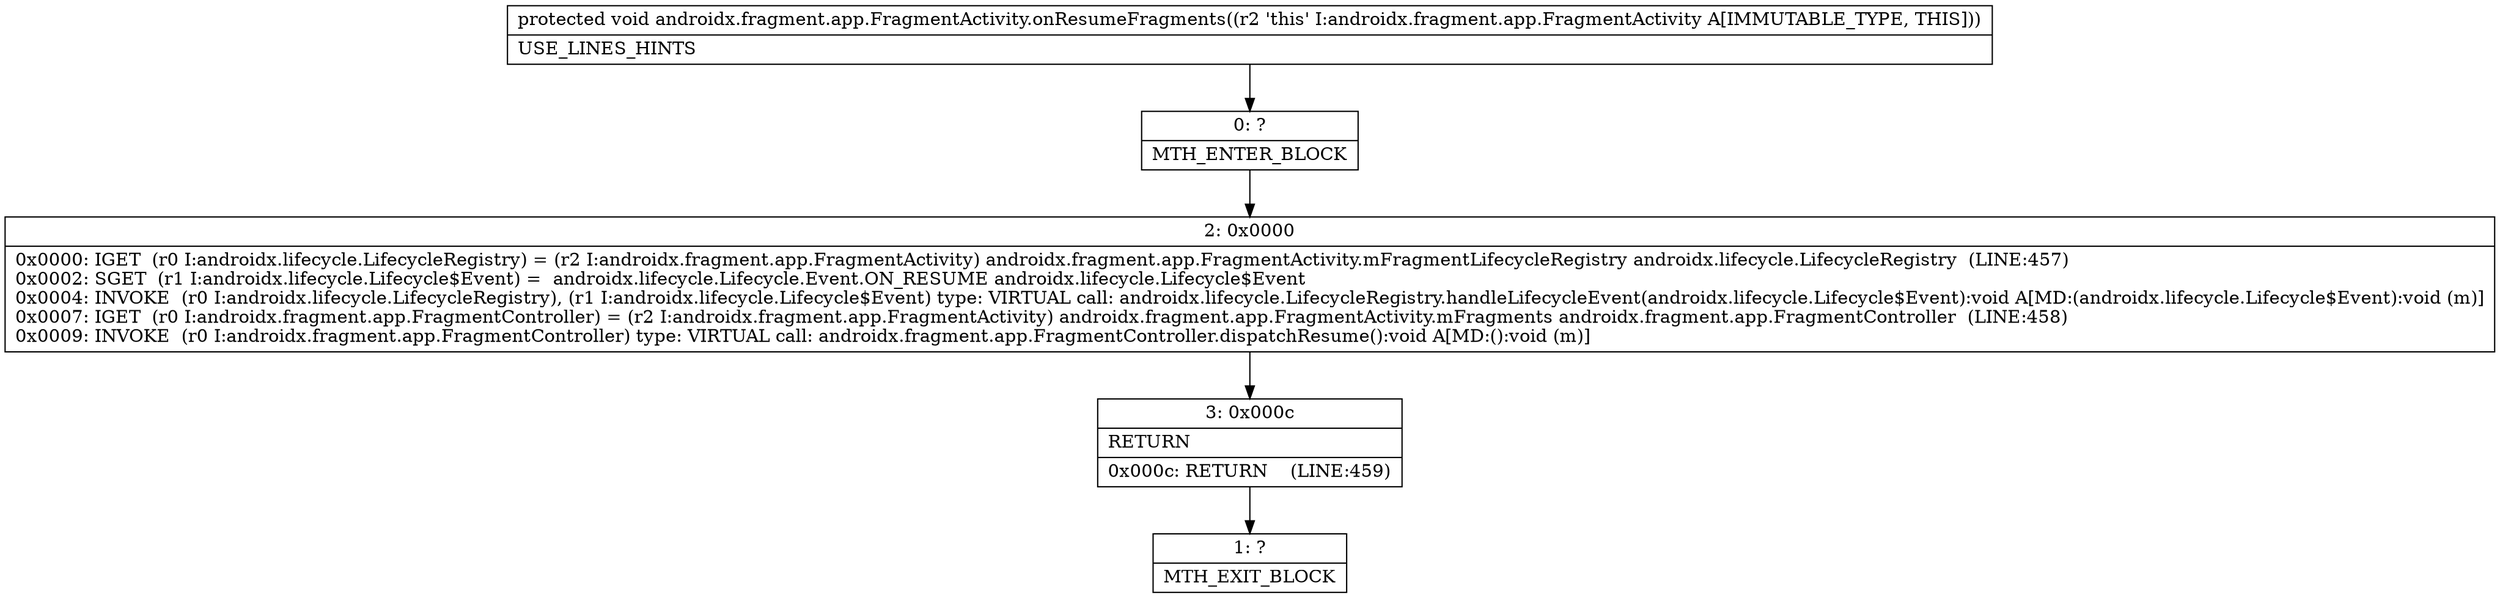 digraph "CFG forandroidx.fragment.app.FragmentActivity.onResumeFragments()V" {
Node_0 [shape=record,label="{0\:\ ?|MTH_ENTER_BLOCK\l}"];
Node_2 [shape=record,label="{2\:\ 0x0000|0x0000: IGET  (r0 I:androidx.lifecycle.LifecycleRegistry) = (r2 I:androidx.fragment.app.FragmentActivity) androidx.fragment.app.FragmentActivity.mFragmentLifecycleRegistry androidx.lifecycle.LifecycleRegistry  (LINE:457)\l0x0002: SGET  (r1 I:androidx.lifecycle.Lifecycle$Event) =  androidx.lifecycle.Lifecycle.Event.ON_RESUME androidx.lifecycle.Lifecycle$Event \l0x0004: INVOKE  (r0 I:androidx.lifecycle.LifecycleRegistry), (r1 I:androidx.lifecycle.Lifecycle$Event) type: VIRTUAL call: androidx.lifecycle.LifecycleRegistry.handleLifecycleEvent(androidx.lifecycle.Lifecycle$Event):void A[MD:(androidx.lifecycle.Lifecycle$Event):void (m)]\l0x0007: IGET  (r0 I:androidx.fragment.app.FragmentController) = (r2 I:androidx.fragment.app.FragmentActivity) androidx.fragment.app.FragmentActivity.mFragments androidx.fragment.app.FragmentController  (LINE:458)\l0x0009: INVOKE  (r0 I:androidx.fragment.app.FragmentController) type: VIRTUAL call: androidx.fragment.app.FragmentController.dispatchResume():void A[MD:():void (m)]\l}"];
Node_3 [shape=record,label="{3\:\ 0x000c|RETURN\l|0x000c: RETURN    (LINE:459)\l}"];
Node_1 [shape=record,label="{1\:\ ?|MTH_EXIT_BLOCK\l}"];
MethodNode[shape=record,label="{protected void androidx.fragment.app.FragmentActivity.onResumeFragments((r2 'this' I:androidx.fragment.app.FragmentActivity A[IMMUTABLE_TYPE, THIS]))  | USE_LINES_HINTS\l}"];
MethodNode -> Node_0;Node_0 -> Node_2;
Node_2 -> Node_3;
Node_3 -> Node_1;
}

